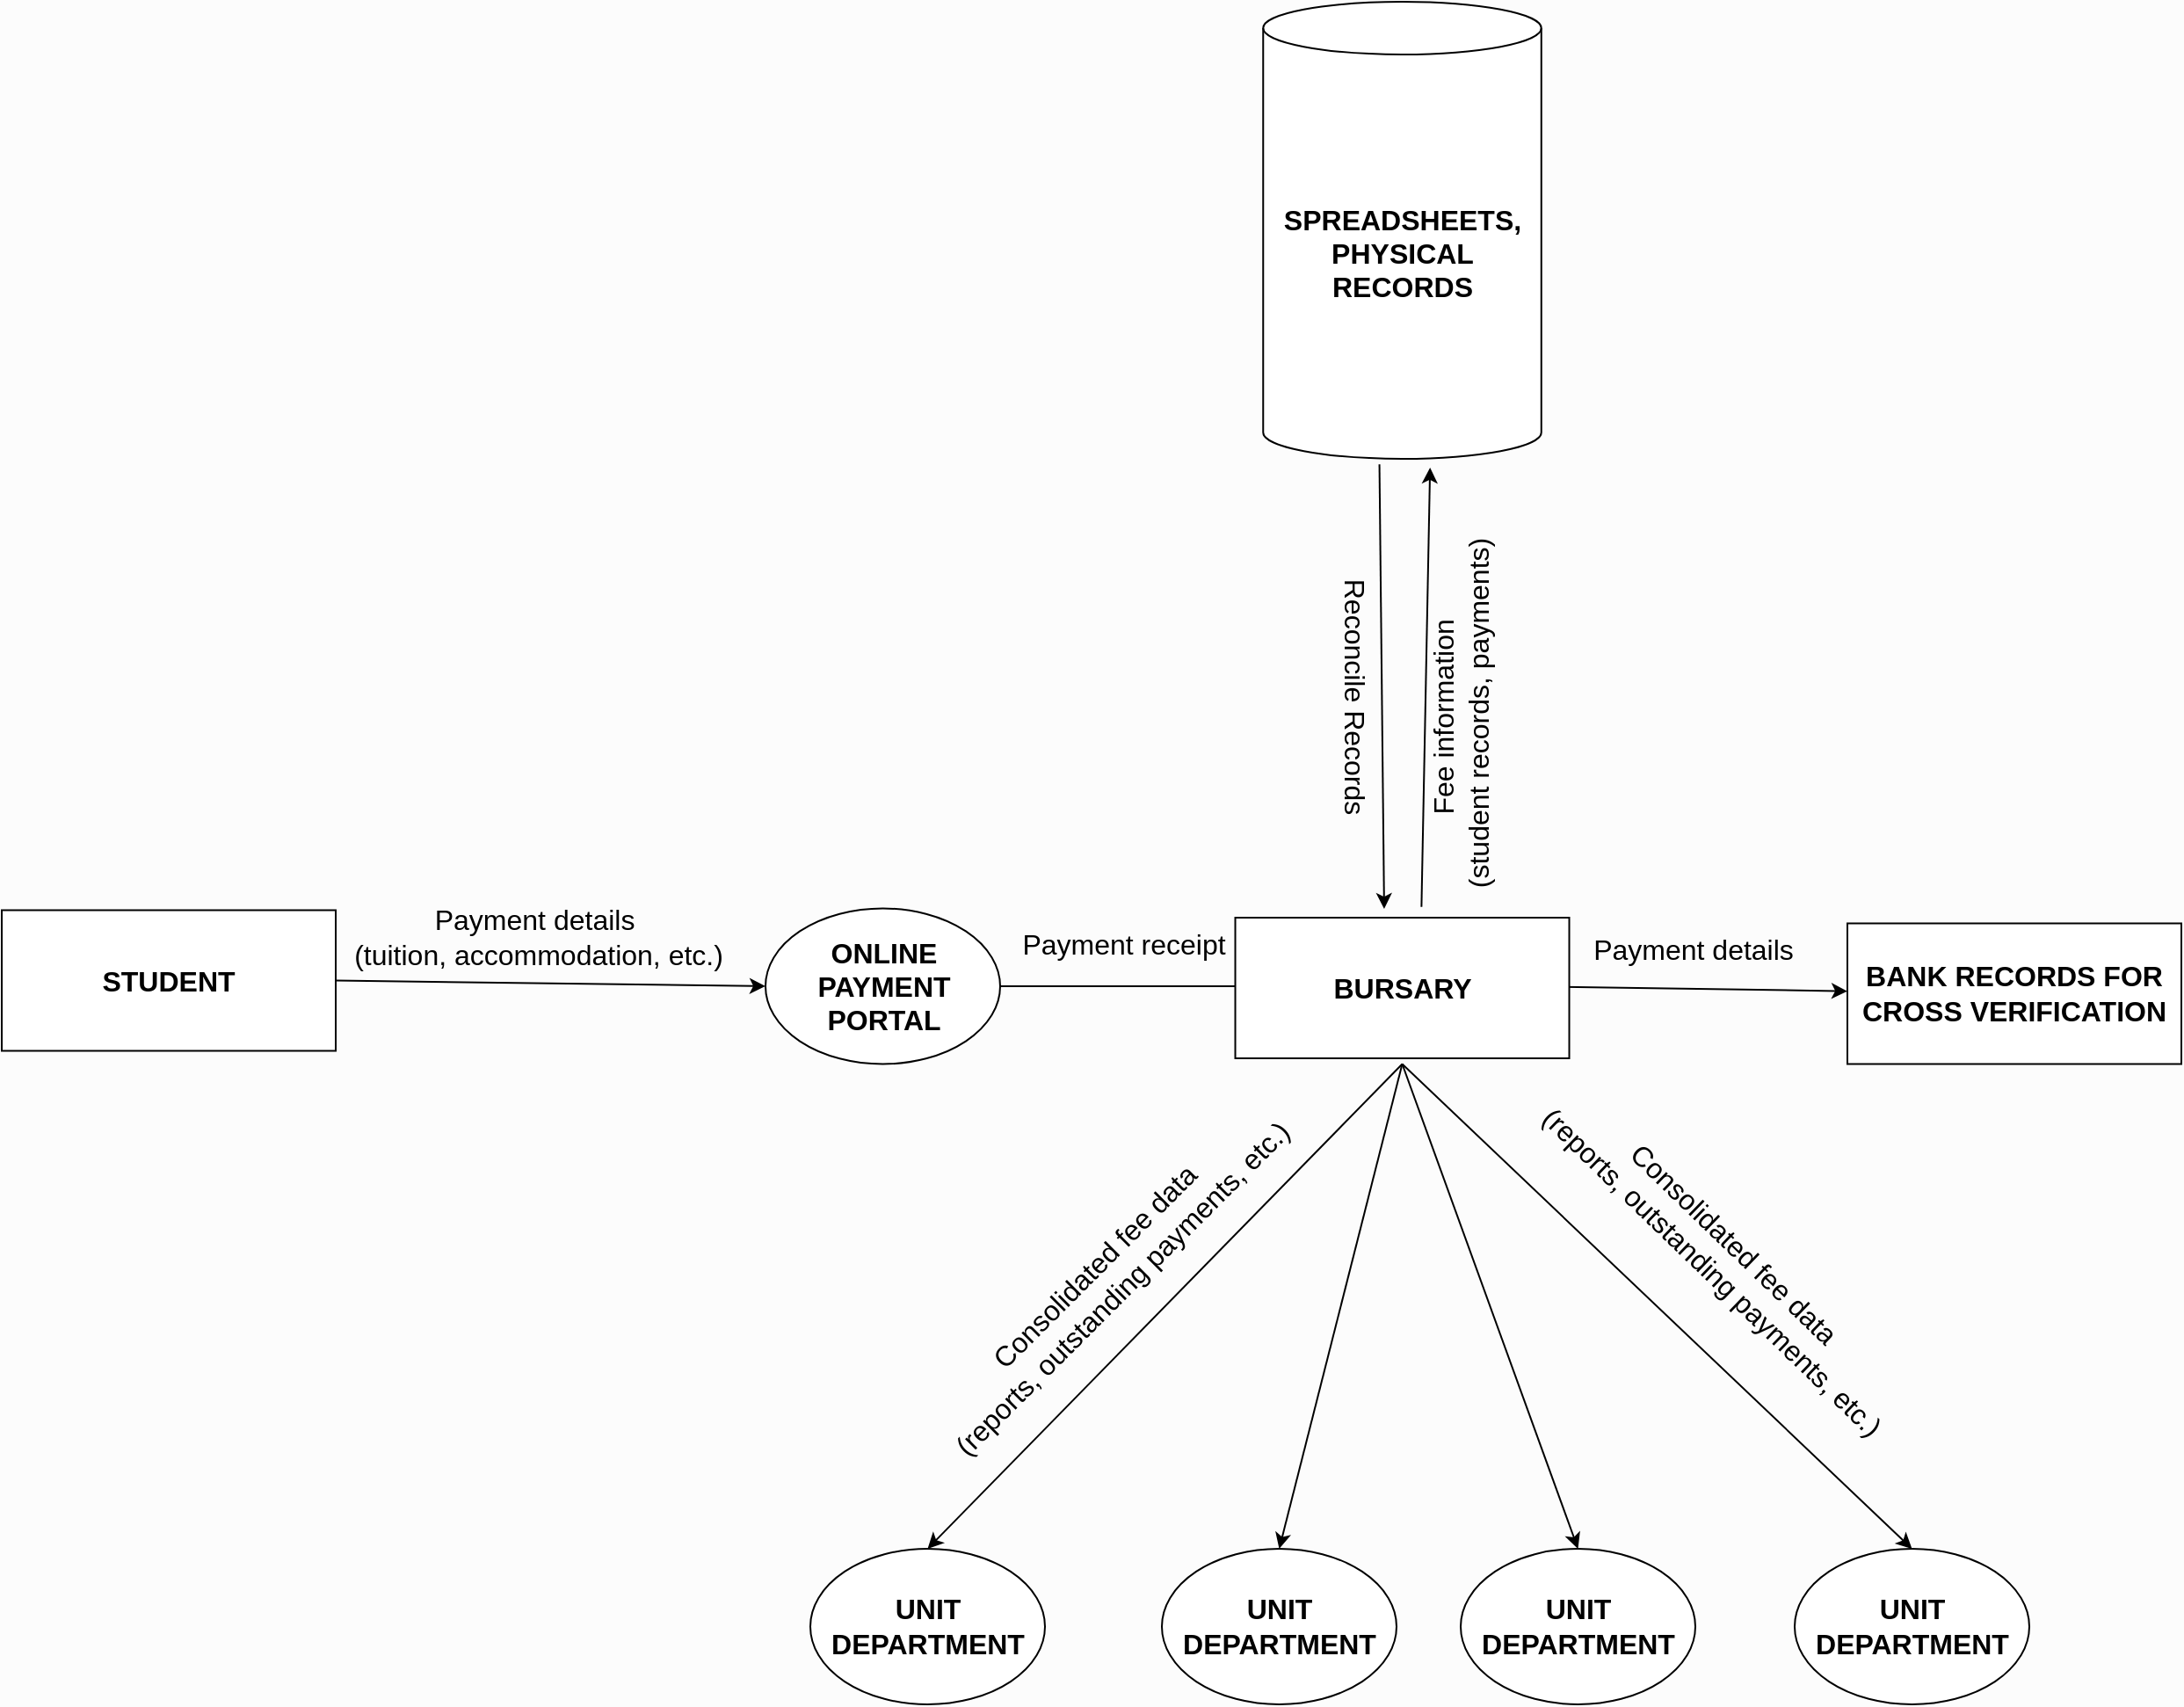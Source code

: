 <mxfile version="24.8.0">
  <diagram name="Page-1" id="fwvs4iFDCrs0Pi2SV4-E">
    <mxGraphModel dx="1687" dy="2094" grid="1" gridSize="10" guides="1" tooltips="1" connect="1" arrows="1" fold="1" page="1" pageScale="1" pageWidth="827" pageHeight="1169" background="#FCFCFC" math="0" shadow="0">
      <root>
        <mxCell id="0" />
        <mxCell id="1" parent="0" />
        <mxCell id="7MzRE1XrLqYPuFOFrTI6-1" value="&lt;b&gt;&lt;font style=&quot;font-size: 16px;&quot;&gt;STUDENT&lt;/font&gt;&lt;/b&gt;" style="rounded=0;whiteSpace=wrap;html=1;" parent="1" vertex="1">
          <mxGeometry x="150" y="66.75" width="190" height="80" as="geometry" />
        </mxCell>
        <mxCell id="dlNBPW3jmc3Tmm9AQNGS-6" value="" style="endArrow=classic;html=1;rounded=0;entryX=0;entryY=0.5;entryDx=0;entryDy=0;exitX=1;exitY=0.5;exitDx=0;exitDy=0;" parent="1" edge="1" target="dlNBPW3jmc3Tmm9AQNGS-17" source="7MzRE1XrLqYPuFOFrTI6-1">
          <mxGeometry width="50" height="50" relative="1" as="geometry">
            <mxPoint x="240" y="110" as="sourcePoint" />
            <mxPoint x="540" y="110" as="targetPoint" />
          </mxGeometry>
        </mxCell>
        <mxCell id="dlNBPW3jmc3Tmm9AQNGS-7" value="Payment details&amp;nbsp;&lt;div&gt;(tuition, accommodation, etc.)&lt;/div&gt;" style="text;html=1;align=center;verticalAlign=middle;resizable=0;points=[];autosize=1;strokeColor=none;fillColor=none;rotation=0;fontSize=16;" parent="1" vertex="1">
          <mxGeometry x="340" y="56.75" width="230" height="50" as="geometry" />
        </mxCell>
        <mxCell id="dlNBPW3jmc3Tmm9AQNGS-17" value="&lt;span style=&quot;font-size: 16px; font-weight: 700;&quot;&gt;ONLINE PAYMENT PORTAL&lt;/span&gt;" style="ellipse;whiteSpace=wrap;html=1;" parent="1" vertex="1">
          <mxGeometry x="584.5" y="65.75" width="133.5" height="88.5" as="geometry" />
        </mxCell>
        <mxCell id="dlNBPW3jmc3Tmm9AQNGS-20" value="" style="endArrow=classic;html=1;rounded=0;exitX=1;exitY=0.5;exitDx=0;exitDy=0;entryX=0;entryY=0.5;entryDx=0;entryDy=0;" parent="1" edge="1" source="dlNBPW3jmc3Tmm9AQNGS-17">
          <mxGeometry width="50" height="50" relative="1" as="geometry">
            <mxPoint x="700" y="109.5" as="sourcePoint" />
            <mxPoint x="880.0" y="110" as="targetPoint" />
          </mxGeometry>
        </mxCell>
        <mxCell id="dlNBPW3jmc3Tmm9AQNGS-22" value="Payment receipt" style="text;html=1;align=center;verticalAlign=middle;resizable=0;points=[];autosize=1;strokeColor=none;fillColor=none;rotation=0;fontSize=16;" parent="1" vertex="1">
          <mxGeometry x="718" y="71" width="140" height="30" as="geometry" />
        </mxCell>
        <mxCell id="dlNBPW3jmc3Tmm9AQNGS-23" value="&lt;b&gt;&lt;font style=&quot;font-size: 16px;&quot;&gt;BANK RECORDS FOR CROSS VERIFICATION&lt;/font&gt;&lt;/b&gt;" style="rounded=0;whiteSpace=wrap;html=1;" parent="1" vertex="1">
          <mxGeometry x="1200" y="74.25" width="190" height="80" as="geometry" />
        </mxCell>
        <mxCell id="dlNBPW3jmc3Tmm9AQNGS-24" value="" style="endArrow=classic;html=1;rounded=0;exitX=1;exitY=0.5;exitDx=0;exitDy=0;" parent="1" edge="1" target="dlNBPW3jmc3Tmm9AQNGS-23">
          <mxGeometry width="50" height="50" relative="1" as="geometry">
            <mxPoint x="1013.5" y="110" as="sourcePoint" />
            <mxPoint x="1190" y="110" as="targetPoint" />
          </mxGeometry>
        </mxCell>
        <mxCell id="dlNBPW3jmc3Tmm9AQNGS-25" value="Payment details" style="text;html=1;align=center;verticalAlign=middle;resizable=0;points=[];autosize=1;strokeColor=none;fillColor=none;rotation=0;fontSize=16;" parent="1" vertex="1">
          <mxGeometry x="1041.76" y="74.25" width="140" height="30" as="geometry" />
        </mxCell>
        <mxCell id="dlNBPW3jmc3Tmm9AQNGS-26" value="" style="endArrow=classic;html=1;rounded=0;exitX=0.582;exitY=-0.01;exitDx=0;exitDy=0;exitPerimeter=0;entryX=0.6;entryY=1.019;entryDx=0;entryDy=0;entryPerimeter=0;" parent="1" edge="1" target="dlNBPW3jmc3Tmm9AQNGS-27">
          <mxGeometry width="50" height="50" relative="1" as="geometry">
            <mxPoint x="957.697" y="64.865" as="sourcePoint" />
            <mxPoint x="980" y="-90" as="targetPoint" />
          </mxGeometry>
        </mxCell>
        <mxCell id="dlNBPW3jmc3Tmm9AQNGS-27" value="&lt;span style=&quot;font-size: 16px;&quot;&gt;&lt;b&gt;SPREADSHEETS, PHYSICAL RECORDS&lt;/b&gt;&lt;/span&gt;" style="shape=cylinder3;whiteSpace=wrap;html=1;boundedLbl=1;backgroundOutline=1;size=15;" parent="1" vertex="1">
          <mxGeometry x="867.63" y="-450" width="158.25" height="260" as="geometry" />
        </mxCell>
        <mxCell id="dlNBPW3jmc3Tmm9AQNGS-28" value="&lt;font style=&quot;font-size: 16px;&quot;&gt;Fee information&amp;nbsp;&lt;/font&gt;&lt;div style=&quot;font-size: 16px;&quot;&gt;&lt;font style=&quot;font-size: 16px;&quot;&gt;(student records, payments)&lt;/font&gt;&lt;/div&gt;" style="text;html=1;align=center;verticalAlign=middle;resizable=0;points=[];autosize=1;strokeColor=none;fillColor=none;rotation=-90;fontSize=16;" parent="1" vertex="1">
          <mxGeometry x="870" y="-70" width="220" height="50" as="geometry" />
        </mxCell>
        <mxCell id="dlNBPW3jmc3Tmm9AQNGS-29" value="" style="endArrow=classic;html=1;rounded=0;exitX=0.418;exitY=1.012;exitDx=0;exitDy=0;exitPerimeter=0;entryX=0.423;entryY=0.003;entryDx=0;entryDy=0;entryPerimeter=0;" parent="1" edge="1" source="dlNBPW3jmc3Tmm9AQNGS-27">
          <mxGeometry width="50" height="50" relative="1" as="geometry">
            <mxPoint x="930" y="-110" as="sourcePoint" />
            <mxPoint x="936.47" y="66.015" as="targetPoint" />
          </mxGeometry>
        </mxCell>
        <mxCell id="dlNBPW3jmc3Tmm9AQNGS-30" value="Reconcile Records" style="text;html=1;align=center;verticalAlign=middle;resizable=0;points=[];autosize=1;strokeColor=none;fillColor=none;rotation=90;fontSize=16;" parent="1" vertex="1">
          <mxGeometry x="840" y="-70" width="160" height="30" as="geometry" />
        </mxCell>
        <mxCell id="BdCQ62IgsXJuuxTbjIfk-1" value="" style="endArrow=classic;html=1;rounded=0;entryX=0.5;entryY=0;entryDx=0;entryDy=0;exitX=0.5;exitY=1;exitDx=0;exitDy=0;" edge="1" parent="1" target="BdCQ62IgsXJuuxTbjIfk-4">
          <mxGeometry width="50" height="50" relative="1" as="geometry">
            <mxPoint x="946.75" y="154.25" as="sourcePoint" />
            <mxPoint x="720" y="320" as="targetPoint" />
          </mxGeometry>
        </mxCell>
        <mxCell id="BdCQ62IgsXJuuxTbjIfk-4" value="&lt;span style=&quot;font-size: 16px; font-weight: 700;&quot;&gt;UNIT DEPARTMENT&lt;/span&gt;" style="ellipse;whiteSpace=wrap;html=1;" vertex="1" parent="1">
          <mxGeometry x="610" y="430" width="133.5" height="88.5" as="geometry" />
        </mxCell>
        <mxCell id="BdCQ62IgsXJuuxTbjIfk-5" value="&lt;span style=&quot;font-size: 16px; font-weight: 700;&quot;&gt;UNIT DEPARTMENT&lt;/span&gt;" style="ellipse;whiteSpace=wrap;html=1;" vertex="1" parent="1">
          <mxGeometry x="810" y="430" width="133.5" height="88.5" as="geometry" />
        </mxCell>
        <mxCell id="BdCQ62IgsXJuuxTbjIfk-6" value="" style="endArrow=classic;html=1;rounded=0;entryX=0.5;entryY=0;entryDx=0;entryDy=0;exitX=0.5;exitY=1;exitDx=0;exitDy=0;" edge="1" parent="1" target="BdCQ62IgsXJuuxTbjIfk-5">
          <mxGeometry width="50" height="50" relative="1" as="geometry">
            <mxPoint x="946.75" y="154.25" as="sourcePoint" />
            <mxPoint x="717" y="340" as="targetPoint" />
          </mxGeometry>
        </mxCell>
        <mxCell id="BdCQ62IgsXJuuxTbjIfk-7" value="&lt;span style=&quot;font-size: 16px; font-weight: 700;&quot;&gt;UNIT DEPARTMENT&lt;/span&gt;" style="ellipse;whiteSpace=wrap;html=1;" vertex="1" parent="1">
          <mxGeometry x="980" y="430" width="133.5" height="88.5" as="geometry" />
        </mxCell>
        <mxCell id="BdCQ62IgsXJuuxTbjIfk-8" value="" style="endArrow=classic;html=1;rounded=0;entryX=0.5;entryY=0;entryDx=0;entryDy=0;exitX=0.5;exitY=1;exitDx=0;exitDy=0;" edge="1" parent="1" target="BdCQ62IgsXJuuxTbjIfk-7">
          <mxGeometry width="50" height="50" relative="1" as="geometry">
            <mxPoint x="946.75" y="154.25" as="sourcePoint" />
            <mxPoint x="877" y="340" as="targetPoint" />
          </mxGeometry>
        </mxCell>
        <mxCell id="BdCQ62IgsXJuuxTbjIfk-9" value="&lt;span style=&quot;font-size: 16px; font-weight: 700;&quot;&gt;UNIT DEPARTMENT&lt;/span&gt;" style="ellipse;whiteSpace=wrap;html=1;" vertex="1" parent="1">
          <mxGeometry x="1170" y="430" width="133.5" height="88.5" as="geometry" />
        </mxCell>
        <mxCell id="BdCQ62IgsXJuuxTbjIfk-11" value="" style="endArrow=classic;html=1;rounded=0;entryX=0.5;entryY=0;entryDx=0;entryDy=0;exitX=0.5;exitY=1;exitDx=0;exitDy=0;" edge="1" parent="1" target="BdCQ62IgsXJuuxTbjIfk-9">
          <mxGeometry width="50" height="50" relative="1" as="geometry">
            <mxPoint x="946.75" y="154.25" as="sourcePoint" />
            <mxPoint x="1033" y="340" as="targetPoint" />
          </mxGeometry>
        </mxCell>
        <mxCell id="BdCQ62IgsXJuuxTbjIfk-12" value="Consolidated fee data&amp;nbsp;&lt;div&gt;(reports, outstanding payments, etc.)&lt;/div&gt;" style="text;html=1;align=center;verticalAlign=middle;resizable=0;points=[];autosize=1;strokeColor=none;fillColor=none;rotation=-45;fontSize=16;" vertex="1" parent="1">
          <mxGeometry x="640" y="250" width="280" height="50" as="geometry" />
        </mxCell>
        <mxCell id="BdCQ62IgsXJuuxTbjIfk-13" value="Consolidated fee data&amp;nbsp;&lt;div&gt;(reports, outstanding payments, etc.)&lt;/div&gt;" style="text;html=1;align=center;verticalAlign=middle;resizable=0;points=[];autosize=1;strokeColor=none;fillColor=none;rotation=44;fontSize=16;" vertex="1" parent="1">
          <mxGeometry x="990" y="240" width="280" height="50" as="geometry" />
        </mxCell>
        <mxCell id="BdCQ62IgsXJuuxTbjIfk-14" value="&lt;b&gt;&lt;font style=&quot;font-size: 16px;&quot;&gt;BURSARY&lt;/font&gt;&lt;/b&gt;" style="rounded=0;whiteSpace=wrap;html=1;" vertex="1" parent="1">
          <mxGeometry x="851.76" y="71" width="190" height="80" as="geometry" />
        </mxCell>
      </root>
    </mxGraphModel>
  </diagram>
</mxfile>
